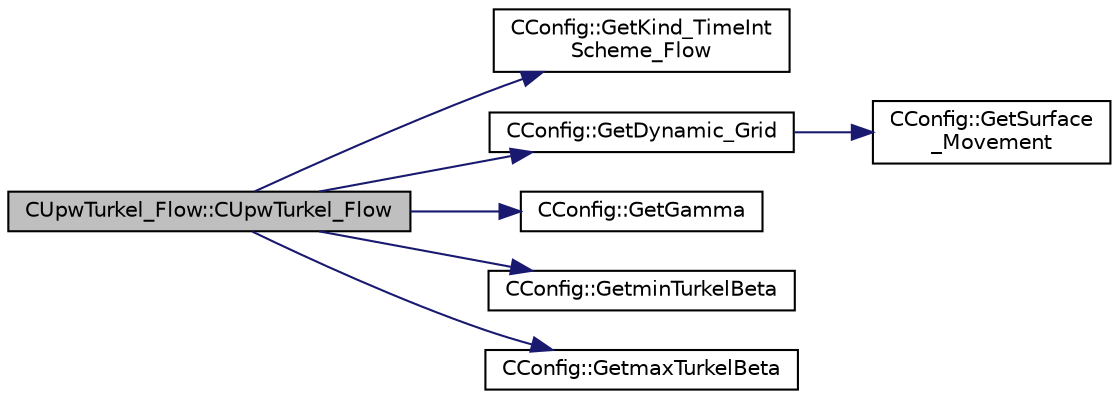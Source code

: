 digraph "CUpwTurkel_Flow::CUpwTurkel_Flow"
{
  edge [fontname="Helvetica",fontsize="10",labelfontname="Helvetica",labelfontsize="10"];
  node [fontname="Helvetica",fontsize="10",shape=record];
  rankdir="LR";
  Node0 [label="CUpwTurkel_Flow::CUpwTurkel_Flow",height=0.2,width=0.4,color="black", fillcolor="grey75", style="filled", fontcolor="black"];
  Node0 -> Node1 [color="midnightblue",fontsize="10",style="solid",fontname="Helvetica"];
  Node1 [label="CConfig::GetKind_TimeInt\lScheme_Flow",height=0.2,width=0.4,color="black", fillcolor="white", style="filled",URL="$class_c_config.html#a20e5fd7b43cfd2bf2bcf5137f12bc635",tooltip="Get the kind of integration scheme (explicit or implicit) for the flow equations. ..."];
  Node0 -> Node2 [color="midnightblue",fontsize="10",style="solid",fontname="Helvetica"];
  Node2 [label="CConfig::GetDynamic_Grid",height=0.2,width=0.4,color="black", fillcolor="white", style="filled",URL="$class_c_config.html#aec128f3c410ba39efff14e6e4ae2db13",tooltip="Get information about dynamic grids. "];
  Node2 -> Node3 [color="midnightblue",fontsize="10",style="solid",fontname="Helvetica"];
  Node3 [label="CConfig::GetSurface\l_Movement",height=0.2,width=0.4,color="black", fillcolor="white", style="filled",URL="$class_c_config.html#a67dbc09d0ad95072023d7f356333d6c8",tooltip="Get information about deforming markers. "];
  Node0 -> Node4 [color="midnightblue",fontsize="10",style="solid",fontname="Helvetica"];
  Node4 [label="CConfig::GetGamma",height=0.2,width=0.4,color="black", fillcolor="white", style="filled",URL="$class_c_config.html#a5f01bbbd9c331ecea38eebbe9cc9cd4e",tooltip="Get the value of the Gamma of fluid (ratio of specific heats). "];
  Node0 -> Node5 [color="midnightblue",fontsize="10",style="solid",fontname="Helvetica"];
  Node5 [label="CConfig::GetminTurkelBeta",height=0.2,width=0.4,color="black", fillcolor="white", style="filled",URL="$class_c_config.html#a1877ae13164a47dcef6bd42f763519b2",tooltip="Get the minimum value of Beta for Roe-Turkel preconditioner. "];
  Node0 -> Node6 [color="midnightblue",fontsize="10",style="solid",fontname="Helvetica"];
  Node6 [label="CConfig::GetmaxTurkelBeta",height=0.2,width=0.4,color="black", fillcolor="white", style="filled",URL="$class_c_config.html#ace023b432f4b4d33108b2bdf792728f5",tooltip="Get the minimum value of Beta for Roe-Turkel preconditioner. "];
}
